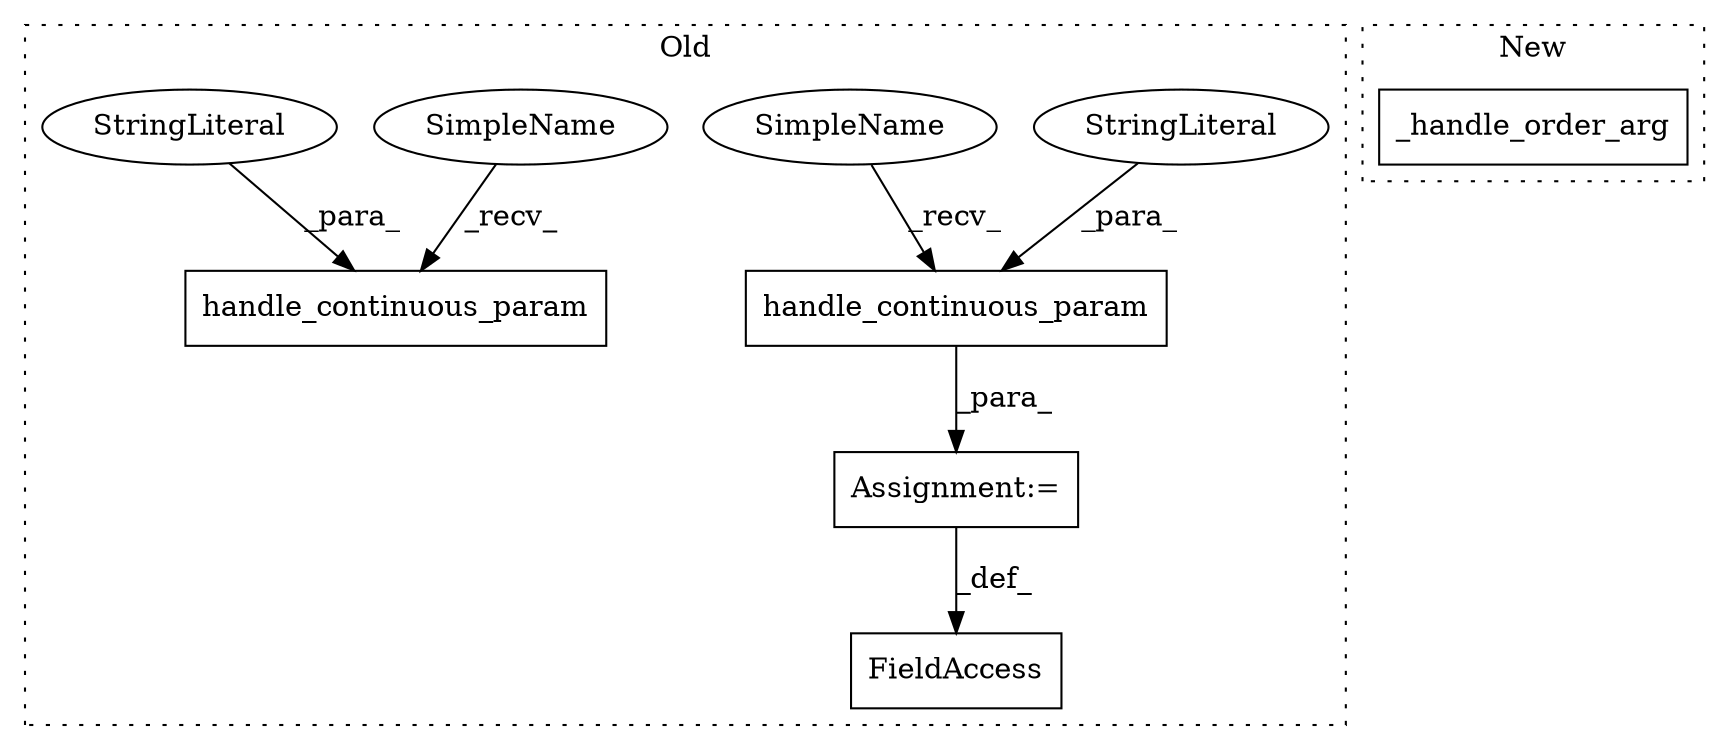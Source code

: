 digraph G {
subgraph cluster0 {
1 [label="handle_continuous_param" a="32" s="3706,3769" l="24,1" shape="box"];
3 [label="StringLiteral" a="45" s="3749" l="20" shape="ellipse"];
4 [label="FieldAccess" a="22" s="3671" l="23" shape="box"];
5 [label="Assignment:=" a="7" s="3694" l="1" shape="box"];
6 [label="handle_continuous_param" a="32" s="3147,3202" l="24,1" shape="box"];
7 [label="StringLiteral" a="45" s="3186" l="16" shape="ellipse"];
8 [label="SimpleName" a="42" s="3695" l="10" shape="ellipse"];
9 [label="SimpleName" a="42" s="3136" l="10" shape="ellipse"];
label = "Old";
style="dotted";
}
subgraph cluster1 {
2 [label="_handle_order_arg" a="32" s="21865,21896" l="18,1" shape="box"];
label = "New";
style="dotted";
}
1 -> 5 [label="_para_"];
3 -> 1 [label="_para_"];
5 -> 4 [label="_def_"];
7 -> 6 [label="_para_"];
8 -> 1 [label="_recv_"];
9 -> 6 [label="_recv_"];
}